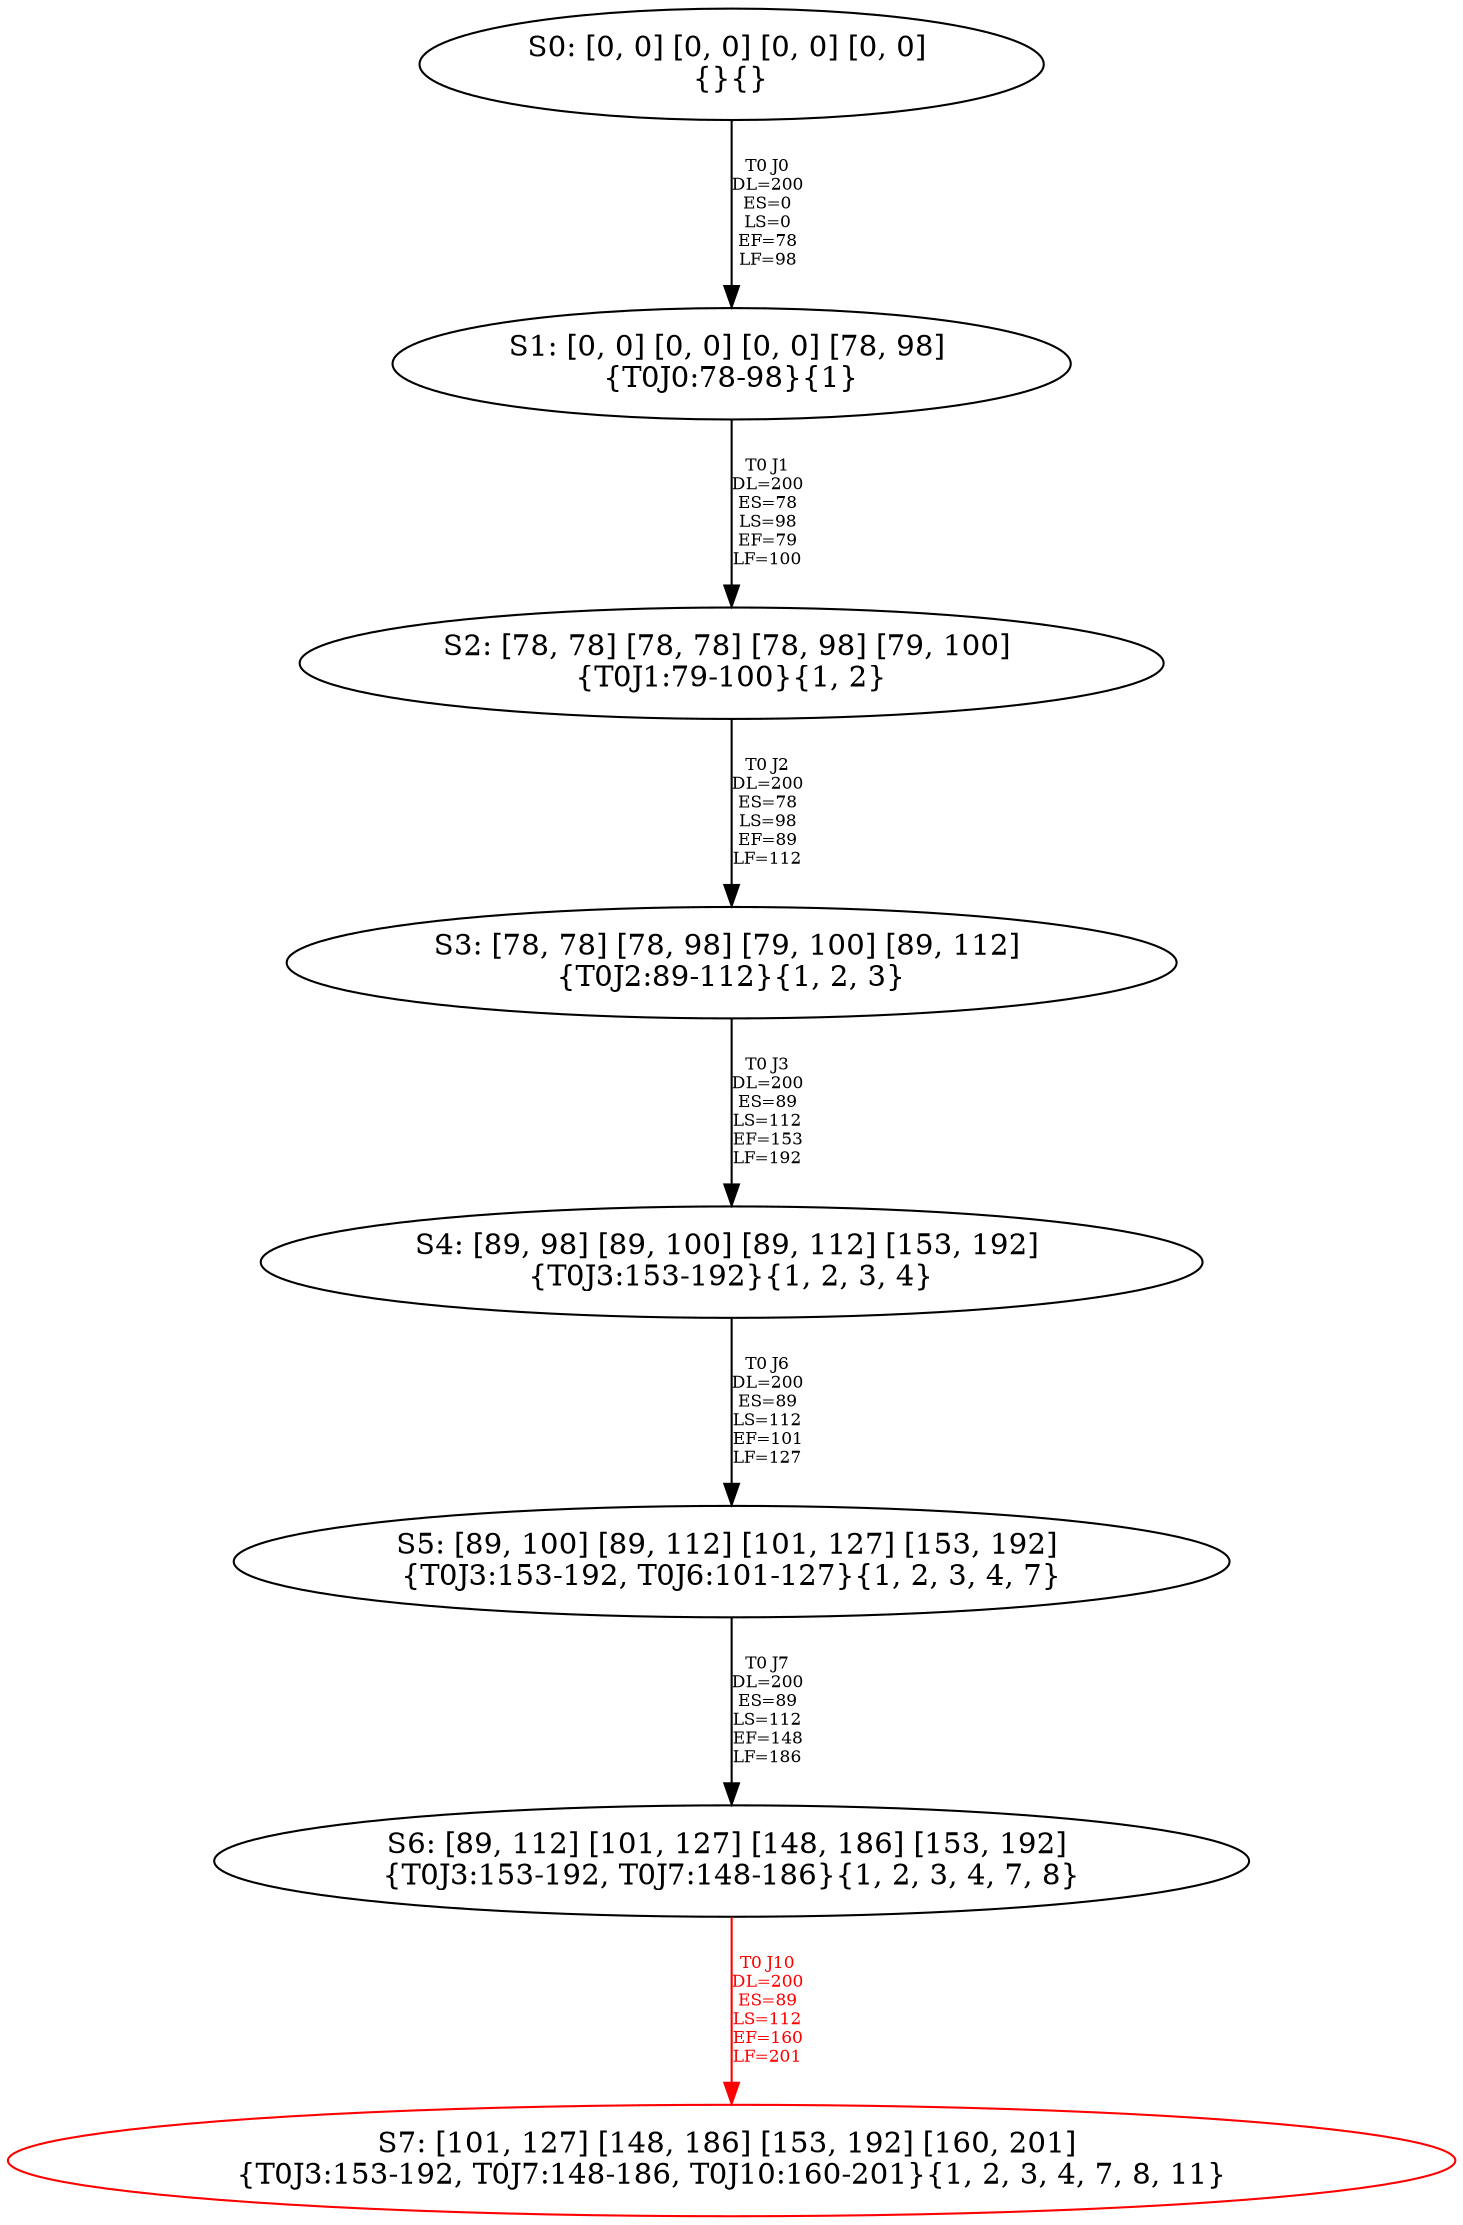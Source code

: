 digraph {
	S0[label="S0: [0, 0] [0, 0] [0, 0] [0, 0] \n{}{}"];
	S1[label="S1: [0, 0] [0, 0] [0, 0] [78, 98] \n{T0J0:78-98}{1}"];
	S2[label="S2: [78, 78] [78, 78] [78, 98] [79, 100] \n{T0J1:79-100}{1, 2}"];
	S3[label="S3: [78, 78] [78, 98] [79, 100] [89, 112] \n{T0J2:89-112}{1, 2, 3}"];
	S4[label="S4: [89, 98] [89, 100] [89, 112] [153, 192] \n{T0J3:153-192}{1, 2, 3, 4}"];
	S5[label="S5: [89, 100] [89, 112] [101, 127] [153, 192] \n{T0J3:153-192, T0J6:101-127}{1, 2, 3, 4, 7}"];
	S6[label="S6: [89, 112] [101, 127] [148, 186] [153, 192] \n{T0J3:153-192, T0J7:148-186}{1, 2, 3, 4, 7, 8}"];
	S7[label="S7: [101, 127] [148, 186] [153, 192] [160, 201] \n{T0J3:153-192, T0J7:148-186, T0J10:160-201}{1, 2, 3, 4, 7, 8, 11}"];
	S0 -> S1[label="T0 J0\nDL=200\nES=0\nLS=0\nEF=78\nLF=98",fontsize=8];
	S1 -> S2[label="T0 J1\nDL=200\nES=78\nLS=98\nEF=79\nLF=100",fontsize=8];
	S2 -> S3[label="T0 J2\nDL=200\nES=78\nLS=98\nEF=89\nLF=112",fontsize=8];
	S3 -> S4[label="T0 J3\nDL=200\nES=89\nLS=112\nEF=153\nLF=192",fontsize=8];
	S4 -> S5[label="T0 J6\nDL=200\nES=89\nLS=112\nEF=101\nLF=127",fontsize=8];
	S5 -> S6[label="T0 J7\nDL=200\nES=89\nLS=112\nEF=148\nLF=186",fontsize=8];
	S6 -> S7[label="T0 J10\nDL=200\nES=89\nLS=112\nEF=160\nLF=201",color=Red,fontcolor=Red,fontsize=8];
S7[color=Red];
}
